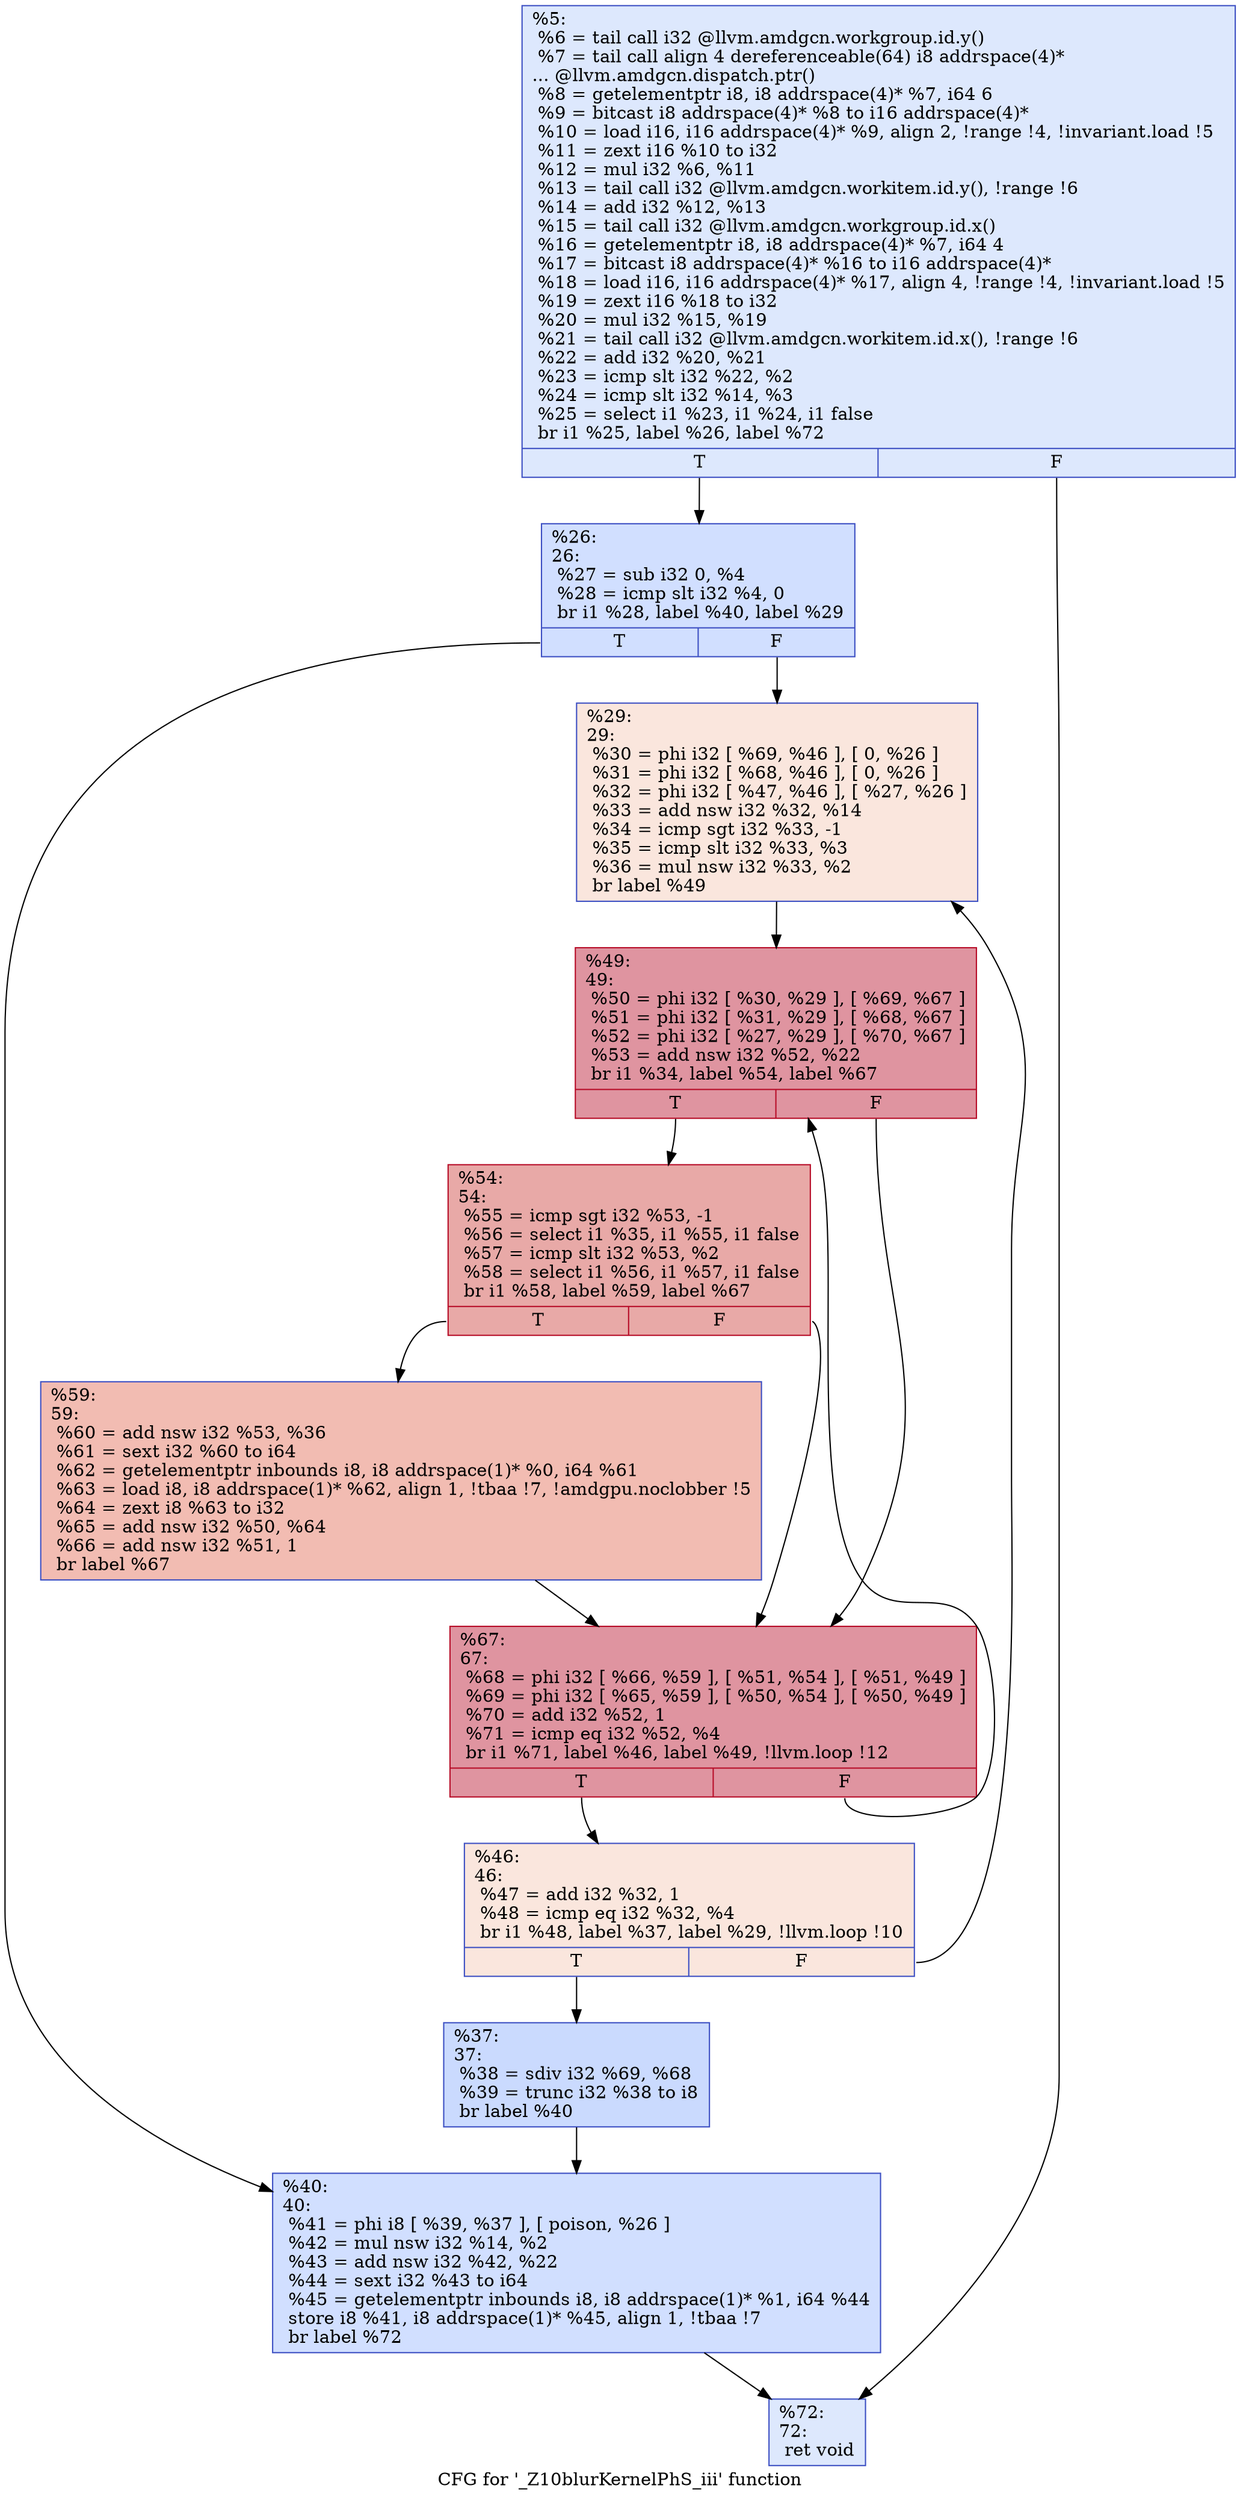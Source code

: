 digraph "CFG for '_Z10blurKernelPhS_iii' function" {
	label="CFG for '_Z10blurKernelPhS_iii' function";

	Node0x6487ac0 [shape=record,color="#3d50c3ff", style=filled, fillcolor="#b2ccfb70",label="{%5:\l  %6 = tail call i32 @llvm.amdgcn.workgroup.id.y()\l  %7 = tail call align 4 dereferenceable(64) i8 addrspace(4)*\l... @llvm.amdgcn.dispatch.ptr()\l  %8 = getelementptr i8, i8 addrspace(4)* %7, i64 6\l  %9 = bitcast i8 addrspace(4)* %8 to i16 addrspace(4)*\l  %10 = load i16, i16 addrspace(4)* %9, align 2, !range !4, !invariant.load !5\l  %11 = zext i16 %10 to i32\l  %12 = mul i32 %6, %11\l  %13 = tail call i32 @llvm.amdgcn.workitem.id.y(), !range !6\l  %14 = add i32 %12, %13\l  %15 = tail call i32 @llvm.amdgcn.workgroup.id.x()\l  %16 = getelementptr i8, i8 addrspace(4)* %7, i64 4\l  %17 = bitcast i8 addrspace(4)* %16 to i16 addrspace(4)*\l  %18 = load i16, i16 addrspace(4)* %17, align 4, !range !4, !invariant.load !5\l  %19 = zext i16 %18 to i32\l  %20 = mul i32 %15, %19\l  %21 = tail call i32 @llvm.amdgcn.workitem.id.x(), !range !6\l  %22 = add i32 %20, %21\l  %23 = icmp slt i32 %22, %2\l  %24 = icmp slt i32 %14, %3\l  %25 = select i1 %23, i1 %24, i1 false\l  br i1 %25, label %26, label %72\l|{<s0>T|<s1>F}}"];
	Node0x6487ac0:s0 -> Node0x648b530;
	Node0x6487ac0:s1 -> Node0x648b5c0;
	Node0x648b530 [shape=record,color="#3d50c3ff", style=filled, fillcolor="#96b7ff70",label="{%26:\l26:                                               \l  %27 = sub i32 0, %4\l  %28 = icmp slt i32 %4, 0\l  br i1 %28, label %40, label %29\l|{<s0>T|<s1>F}}"];
	Node0x648b530:s0 -> Node0x648b850;
	Node0x648b530:s1 -> Node0x648b8a0;
	Node0x648b8a0 [shape=record,color="#3d50c3ff", style=filled, fillcolor="#f3c7b170",label="{%29:\l29:                                               \l  %30 = phi i32 [ %69, %46 ], [ 0, %26 ]\l  %31 = phi i32 [ %68, %46 ], [ 0, %26 ]\l  %32 = phi i32 [ %47, %46 ], [ %27, %26 ]\l  %33 = add nsw i32 %32, %14\l  %34 = icmp sgt i32 %33, -1\l  %35 = icmp slt i32 %33, %3\l  %36 = mul nsw i32 %33, %2\l  br label %49\l}"];
	Node0x648b8a0 -> Node0x6489c30;
	Node0x648c200 [shape=record,color="#3d50c3ff", style=filled, fillcolor="#88abfd70",label="{%37:\l37:                                               \l  %38 = sdiv i32 %69, %68\l  %39 = trunc i32 %38 to i8\l  br label %40\l}"];
	Node0x648c200 -> Node0x648b850;
	Node0x648b850 [shape=record,color="#3d50c3ff", style=filled, fillcolor="#96b7ff70",label="{%40:\l40:                                               \l  %41 = phi i8 [ %39, %37 ], [ poison, %26 ]\l  %42 = mul nsw i32 %14, %2\l  %43 = add nsw i32 %42, %22\l  %44 = sext i32 %43 to i64\l  %45 = getelementptr inbounds i8, i8 addrspace(1)* %1, i64 %44\l  store i8 %41, i8 addrspace(1)* %45, align 1, !tbaa !7\l  br label %72\l}"];
	Node0x648b850 -> Node0x648b5c0;
	Node0x648ba10 [shape=record,color="#3d50c3ff", style=filled, fillcolor="#f3c7b170",label="{%46:\l46:                                               \l  %47 = add i32 %32, 1\l  %48 = icmp eq i32 %32, %4\l  br i1 %48, label %37, label %29, !llvm.loop !10\l|{<s0>T|<s1>F}}"];
	Node0x648ba10:s0 -> Node0x648c200;
	Node0x648ba10:s1 -> Node0x648b8a0;
	Node0x6489c30 [shape=record,color="#b70d28ff", style=filled, fillcolor="#b70d2870",label="{%49:\l49:                                               \l  %50 = phi i32 [ %30, %29 ], [ %69, %67 ]\l  %51 = phi i32 [ %31, %29 ], [ %68, %67 ]\l  %52 = phi i32 [ %27, %29 ], [ %70, %67 ]\l  %53 = add nsw i32 %52, %22\l  br i1 %34, label %54, label %67\l|{<s0>T|<s1>F}}"];
	Node0x6489c30:s0 -> Node0x648d2a0;
	Node0x6489c30:s1 -> Node0x648cf70;
	Node0x648d2a0 [shape=record,color="#b70d28ff", style=filled, fillcolor="#ca3b3770",label="{%54:\l54:                                               \l  %55 = icmp sgt i32 %53, -1\l  %56 = select i1 %35, i1 %55, i1 false\l  %57 = icmp slt i32 %53, %2\l  %58 = select i1 %56, i1 %57, i1 false\l  br i1 %58, label %59, label %67\l|{<s0>T|<s1>F}}"];
	Node0x648d2a0:s0 -> Node0x648d660;
	Node0x648d2a0:s1 -> Node0x648cf70;
	Node0x648d660 [shape=record,color="#3d50c3ff", style=filled, fillcolor="#e1675170",label="{%59:\l59:                                               \l  %60 = add nsw i32 %53, %36\l  %61 = sext i32 %60 to i64\l  %62 = getelementptr inbounds i8, i8 addrspace(1)* %0, i64 %61\l  %63 = load i8, i8 addrspace(1)* %62, align 1, !tbaa !7, !amdgpu.noclobber !5\l  %64 = zext i8 %63 to i32\l  %65 = add nsw i32 %50, %64\l  %66 = add nsw i32 %51, 1\l  br label %67\l}"];
	Node0x648d660 -> Node0x648cf70;
	Node0x648cf70 [shape=record,color="#b70d28ff", style=filled, fillcolor="#b70d2870",label="{%67:\l67:                                               \l  %68 = phi i32 [ %66, %59 ], [ %51, %54 ], [ %51, %49 ]\l  %69 = phi i32 [ %65, %59 ], [ %50, %54 ], [ %50, %49 ]\l  %70 = add i32 %52, 1\l  %71 = icmp eq i32 %52, %4\l  br i1 %71, label %46, label %49, !llvm.loop !12\l|{<s0>T|<s1>F}}"];
	Node0x648cf70:s0 -> Node0x648ba10;
	Node0x648cf70:s1 -> Node0x6489c30;
	Node0x648b5c0 [shape=record,color="#3d50c3ff", style=filled, fillcolor="#b2ccfb70",label="{%72:\l72:                                               \l  ret void\l}"];
}
